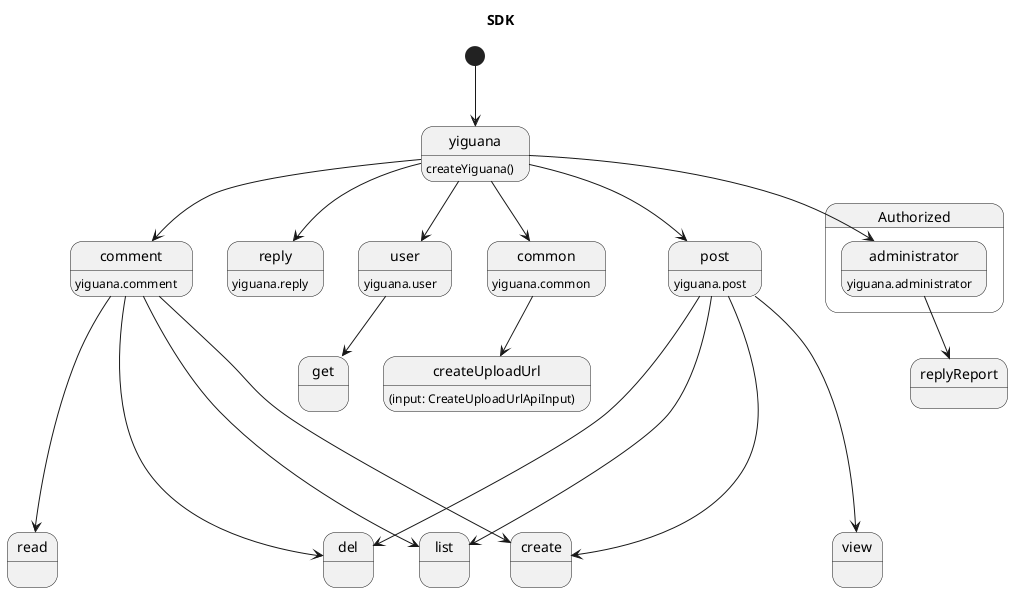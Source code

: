 @startuml class-diagram
title SDK

top to bottom direction

yiguana: createYiguana()
common: yiguana.common
post: yiguana.post
comment: yiguana.comment
reply: yiguana.reply
user: yiguana.user
state Authorized {
    administrator: yiguana.administrator
}

createUploadUrl: (input: CreateUploadUrlApiInput)

list:
create:
read:
del:
view:
get:

[*] --> yiguana
yiguana --> common
yiguana --> post
yiguana --> comment
yiguana --> reply
yiguana --> user
yiguana --> administrator

common --> createUploadUrl

post ----> list
post ----> create
post ----> del
post ----> view
comment ----> list
comment ----> create
comment ----> read
comment ----> del

user --> get
administrator --> replyReport






@enduml